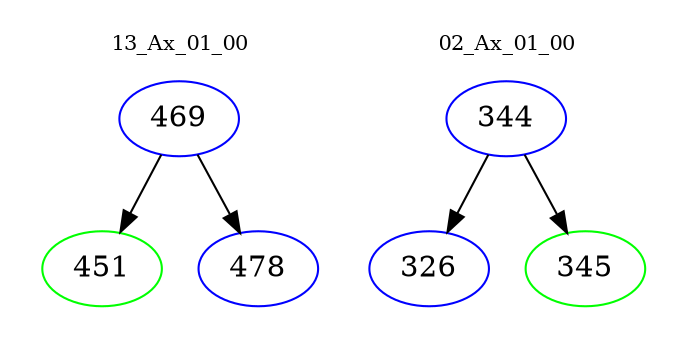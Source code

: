 digraph{
subgraph cluster_0 {
color = white
label = "13_Ax_01_00";
fontsize=10;
T0_469 [label="469", color="blue"]
T0_469 -> T0_451 [color="black"]
T0_451 [label="451", color="green"]
T0_469 -> T0_478 [color="black"]
T0_478 [label="478", color="blue"]
}
subgraph cluster_1 {
color = white
label = "02_Ax_01_00";
fontsize=10;
T1_344 [label="344", color="blue"]
T1_344 -> T1_326 [color="black"]
T1_326 [label="326", color="blue"]
T1_344 -> T1_345 [color="black"]
T1_345 [label="345", color="green"]
}
}

